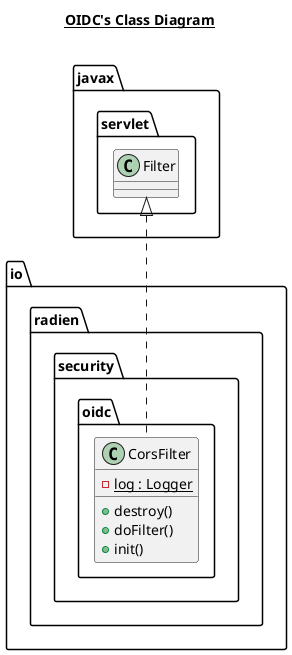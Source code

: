 @startuml

title __OIDC's Class Diagram__\n

  namespace io.radien.security.oidc {
    class io.radien.security.oidc.CorsFilter {
        {static} - log : Logger
        + destroy()
        + doFilter()
        + init()
    }
  }
  

  io.radien.security.oidc.CorsFilter .up.|> javax.servlet.Filter


 

@enduml
